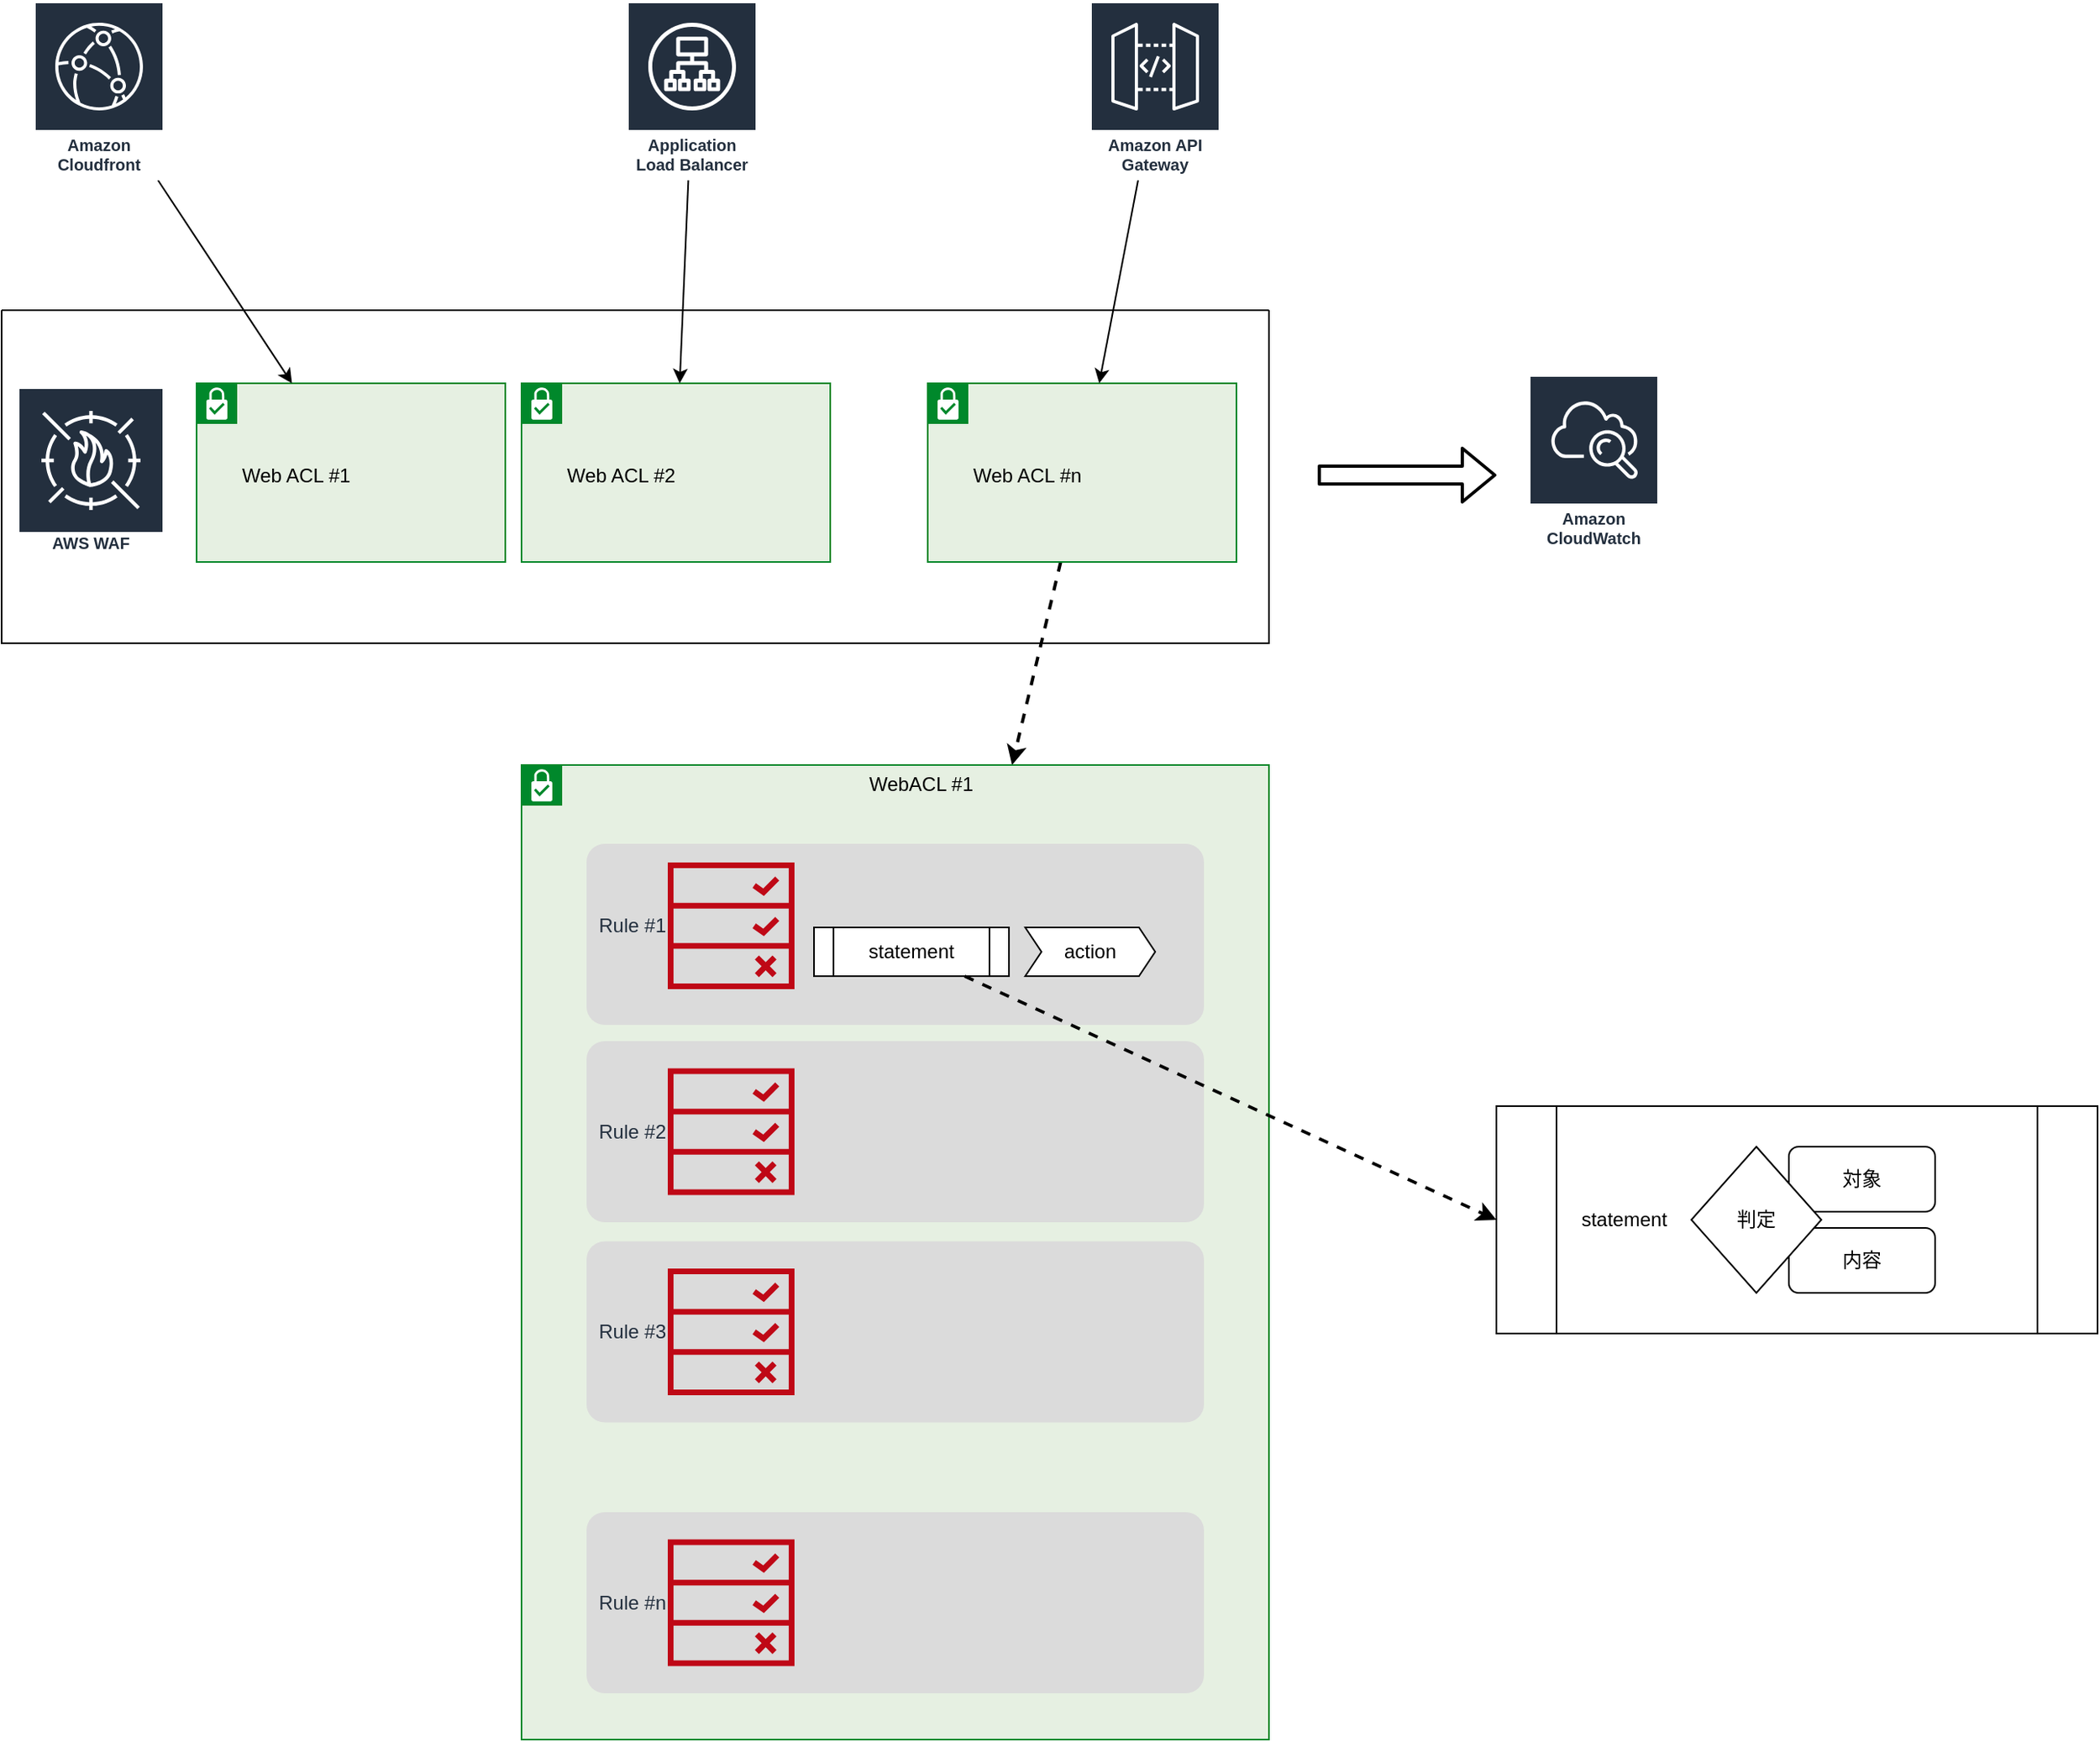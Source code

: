 <mxfile>
    <diagram id="gfkk2n_FwnV7IJwrMY0z" name="ページ1">
        <mxGraphModel dx="1302" dy="761" grid="1" gridSize="10" guides="1" tooltips="1" connect="1" arrows="1" fold="1" page="1" pageScale="1" pageWidth="1654" pageHeight="1169" math="0" shadow="0">
            <root>
                <mxCell id="0"/>
                <mxCell id="1" parent="0"/>
                <mxCell id="2" value="Web ACL #1" style="shape=mxgraph.ibm.box;prType=subnet;fontStyle=0;verticalAlign=middle;align=left;spacingLeft=32;spacingTop=4;fillColor=#E6F0E2;rounded=0;whiteSpace=wrap;html=1;strokeColor=#00882B;strokeWidth=1;dashed=0;container=1;spacing=-4;collapsible=0;expand=0;recursiveResize=0;fontColor=#000000;" parent="1" vertex="1">
                    <mxGeometry x="220" y="285" width="190" height="110" as="geometry"/>
                </mxCell>
                <mxCell id="3" value="Web ACL #2" style="shape=mxgraph.ibm.box;prType=subnet;fontStyle=0;verticalAlign=middle;align=left;spacingLeft=32;spacingTop=4;fillColor=#E6F0E2;rounded=0;whiteSpace=wrap;html=1;strokeColor=#00882B;strokeWidth=1;dashed=0;container=1;spacing=-4;collapsible=0;expand=0;recursiveResize=0;fontColor=#000000;" parent="1" vertex="1">
                    <mxGeometry x="420" y="285" width="190" height="110" as="geometry"/>
                </mxCell>
                <mxCell id="48" style="edgeStyle=none;html=1;dashed=1;strokeWidth=2;" parent="1" source="4" target="28" edge="1">
                    <mxGeometry relative="1" as="geometry"/>
                </mxCell>
                <mxCell id="4" value="Web ACL #n" style="shape=mxgraph.ibm.box;prType=subnet;fontStyle=0;verticalAlign=middle;align=left;spacingLeft=32;spacingTop=4;fillColor=#E6F0E2;rounded=0;whiteSpace=wrap;html=1;strokeColor=#00882B;strokeWidth=1;dashed=0;container=1;spacing=-4;collapsible=0;expand=0;recursiveResize=0;fontColor=#000000;" parent="1" vertex="1">
                    <mxGeometry x="670" y="285" width="190" height="110" as="geometry"/>
                </mxCell>
                <mxCell id="6" value="" style="swimlane;startSize=0;fontColor=#000000;" parent="1" vertex="1">
                    <mxGeometry x="100" y="240" width="780" height="205" as="geometry"/>
                </mxCell>
                <mxCell id="14" value="AWS WAF" style="sketch=0;outlineConnect=0;fontColor=#232F3E;gradientColor=none;strokeColor=#ffffff;fillColor=#232F3E;dashed=0;verticalLabelPosition=middle;verticalAlign=bottom;align=center;html=1;whiteSpace=wrap;fontSize=10;fontStyle=1;spacing=3;shape=mxgraph.aws4.productIcon;prIcon=mxgraph.aws4.waf;" parent="6" vertex="1">
                    <mxGeometry x="10" y="47.5" width="90" height="105" as="geometry"/>
                </mxCell>
                <mxCell id="12" style="edgeStyle=none;html=1;fontColor=#000000;" parent="1" source="8" target="3" edge="1">
                    <mxGeometry relative="1" as="geometry"/>
                </mxCell>
                <mxCell id="8" value="Application Load Balancer" style="sketch=0;outlineConnect=0;fontColor=#232F3E;gradientColor=none;strokeColor=#ffffff;fillColor=#232F3E;dashed=0;verticalLabelPosition=middle;verticalAlign=bottom;align=center;html=1;whiteSpace=wrap;fontSize=10;fontStyle=1;spacing=3;shape=mxgraph.aws4.productIcon;prIcon=mxgraph.aws4.application_load_balancer;" parent="1" vertex="1">
                    <mxGeometry x="485" y="50" width="80" height="110" as="geometry"/>
                </mxCell>
                <mxCell id="11" style="edgeStyle=none;html=1;fontColor=#000000;" parent="1" source="9" target="2" edge="1">
                    <mxGeometry relative="1" as="geometry"/>
                </mxCell>
                <mxCell id="9" value="Amazon Cloudfront" style="sketch=0;outlineConnect=0;fontColor=#232F3E;gradientColor=none;strokeColor=#ffffff;fillColor=#232F3E;dashed=0;verticalLabelPosition=middle;verticalAlign=bottom;align=center;html=1;whiteSpace=wrap;fontSize=10;fontStyle=1;spacing=3;shape=mxgraph.aws4.productIcon;prIcon=mxgraph.aws4.cloudfront;" parent="1" vertex="1">
                    <mxGeometry x="120" y="50" width="80" height="110" as="geometry"/>
                </mxCell>
                <mxCell id="13" style="edgeStyle=none;html=1;fontColor=#000000;" parent="1" source="10" target="4" edge="1">
                    <mxGeometry relative="1" as="geometry"/>
                </mxCell>
                <mxCell id="10" value="Amazon API Gateway" style="sketch=0;outlineConnect=0;fontColor=#232F3E;gradientColor=none;strokeColor=#ffffff;fillColor=#232F3E;dashed=0;verticalLabelPosition=middle;verticalAlign=bottom;align=center;html=1;whiteSpace=wrap;fontSize=10;fontStyle=1;spacing=3;shape=mxgraph.aws4.productIcon;prIcon=mxgraph.aws4.api_gateway;" parent="1" vertex="1">
                    <mxGeometry x="770" y="50" width="80" height="110" as="geometry"/>
                </mxCell>
                <mxCell id="28" value="WebACL #1" style="shape=mxgraph.ibm.box;prType=subnet;fontStyle=0;verticalAlign=top;align=center;spacingLeft=32;spacingTop=4;fillColor=#E6F0E2;rounded=0;whiteSpace=wrap;html=1;strokeColor=#00882B;strokeWidth=1;dashed=0;container=1;spacing=-4;collapsible=0;expand=0;recursiveResize=0;fontColor=#000000;labelPosition=center;verticalLabelPosition=middle;" parent="1" vertex="1">
                    <mxGeometry x="420" y="520" width="460" height="600" as="geometry"/>
                </mxCell>
                <mxCell id="29" value="" style="rounded=1;arcSize=10;strokeColor=none;fillColor=#DBDBDB;gradientColor=none;" parent="28" vertex="1">
                    <mxGeometry x="40" y="460" width="380" height="111.5" as="geometry"/>
                </mxCell>
                <mxCell id="30" value="" style="rounded=1;arcSize=10;strokeColor=none;fillColor=#DBDBDB;gradientColor=none;" parent="28" vertex="1">
                    <mxGeometry x="40" y="293.25" width="380" height="111.5" as="geometry"/>
                </mxCell>
                <mxCell id="31" value="" style="rounded=1;arcSize=10;strokeColor=none;fillColor=#DBDBDB;gradientColor=none;" parent="28" vertex="1">
                    <mxGeometry x="40" y="170" width="380" height="111.5" as="geometry"/>
                </mxCell>
                <mxCell id="32" value="" style="rounded=1;arcSize=10;strokeColor=none;fillColor=#DBDBDB;gradientColor=none;" parent="28" vertex="1">
                    <mxGeometry x="40" y="48.5" width="380" height="111.5" as="geometry"/>
                </mxCell>
                <mxCell id="33" value="Rule #1" style="sketch=0;outlineConnect=0;fontColor=#232F3E;gradientColor=none;fillColor=#BF0816;strokeColor=none;dashed=0;verticalLabelPosition=middle;verticalAlign=middle;align=right;html=1;fontSize=12;fontStyle=0;aspect=fixed;pointerEvents=1;shape=mxgraph.aws4.waf_rule;labelPosition=left;" parent="28" vertex="1">
                    <mxGeometry x="90" y="60" width="78" height="78" as="geometry"/>
                </mxCell>
                <mxCell id="34" value="Rule #2" style="sketch=0;outlineConnect=0;fontColor=#232F3E;gradientColor=none;fillColor=#BF0816;strokeColor=none;dashed=0;verticalLabelPosition=middle;verticalAlign=middle;align=right;html=1;fontSize=12;fontStyle=0;aspect=fixed;pointerEvents=1;shape=mxgraph.aws4.waf_rule;labelPosition=left;" parent="28" vertex="1">
                    <mxGeometry x="90" y="186.75" width="78" height="78" as="geometry"/>
                </mxCell>
                <mxCell id="35" value="Rule #3" style="sketch=0;outlineConnect=0;fontColor=#232F3E;gradientColor=none;fillColor=#BF0816;strokeColor=none;dashed=0;verticalLabelPosition=middle;verticalAlign=middle;align=right;html=1;fontSize=12;fontStyle=0;aspect=fixed;pointerEvents=1;shape=mxgraph.aws4.waf_rule;labelPosition=left;" parent="28" vertex="1">
                    <mxGeometry x="90" y="310" width="78" height="78" as="geometry"/>
                </mxCell>
                <mxCell id="36" value="Rule #n" style="sketch=0;outlineConnect=0;fontColor=#232F3E;gradientColor=none;fillColor=#BF0816;strokeColor=none;dashed=0;verticalLabelPosition=middle;verticalAlign=middle;align=right;html=1;fontSize=12;fontStyle=0;aspect=fixed;pointerEvents=1;shape=mxgraph.aws4.waf_rule;labelPosition=left;" parent="28" vertex="1">
                    <mxGeometry x="90" y="476.75" width="78" height="78" as="geometry"/>
                </mxCell>
                <mxCell id="39" value="statement" style="shape=process;whiteSpace=wrap;html=1;backgroundOutline=1;" parent="28" vertex="1">
                    <mxGeometry x="180" y="100" width="120" height="30" as="geometry"/>
                </mxCell>
                <mxCell id="40" value="action" style="shape=step;perimeter=stepPerimeter;whiteSpace=wrap;html=1;fixedSize=1;size=10;" parent="28" vertex="1">
                    <mxGeometry x="310" y="100" width="80" height="30" as="geometry"/>
                </mxCell>
                <mxCell id="46" value="" style="group" parent="1" vertex="1" connectable="0">
                    <mxGeometry x="1020" y="730" width="370" height="140" as="geometry"/>
                </mxCell>
                <mxCell id="41" value="&amp;nbsp; &amp;nbsp; statement" style="shape=process;whiteSpace=wrap;html=1;backgroundOutline=1;align=left;" parent="46" vertex="1">
                    <mxGeometry width="370" height="140" as="geometry"/>
                </mxCell>
                <mxCell id="45" value="" style="group" parent="46" vertex="1" connectable="0">
                    <mxGeometry x="120" y="25" width="150" height="90" as="geometry"/>
                </mxCell>
                <mxCell id="43" value="対象" style="rounded=1;whiteSpace=wrap;html=1;" parent="45" vertex="1">
                    <mxGeometry x="60" width="90" height="40" as="geometry"/>
                </mxCell>
                <mxCell id="44" value="内容" style="rounded=1;whiteSpace=wrap;html=1;" parent="45" vertex="1">
                    <mxGeometry x="60" y="50" width="90" height="40" as="geometry"/>
                </mxCell>
                <mxCell id="42" value="判定" style="rhombus;whiteSpace=wrap;html=1;" parent="45" vertex="1">
                    <mxGeometry width="80" height="90" as="geometry"/>
                </mxCell>
                <mxCell id="49" style="edgeStyle=none;html=1;entryX=0;entryY=0.5;entryDx=0;entryDy=0;dashed=1;strokeWidth=2;" parent="1" source="39" target="41" edge="1">
                    <mxGeometry relative="1" as="geometry"/>
                </mxCell>
                <mxCell id="50" value="Amazon CloudWatch" style="sketch=0;outlineConnect=0;fontColor=#232F3E;gradientColor=none;strokeColor=#ffffff;fillColor=#232F3E;dashed=0;verticalLabelPosition=middle;verticalAlign=bottom;align=center;html=1;whiteSpace=wrap;fontSize=10;fontStyle=1;spacing=3;shape=mxgraph.aws4.productIcon;prIcon=mxgraph.aws4.cloudwatch;" parent="1" vertex="1">
                    <mxGeometry x="1040" y="280" width="80" height="110" as="geometry"/>
                </mxCell>
                <mxCell id="51" value="" style="shape=flexArrow;endArrow=classic;html=1;strokeWidth=2;" parent="1" edge="1">
                    <mxGeometry width="50" height="50" relative="1" as="geometry">
                        <mxPoint x="910" y="341.5" as="sourcePoint"/>
                        <mxPoint x="1020" y="341.5" as="targetPoint"/>
                    </mxGeometry>
                </mxCell>
            </root>
        </mxGraphModel>
    </diagram>
</mxfile>